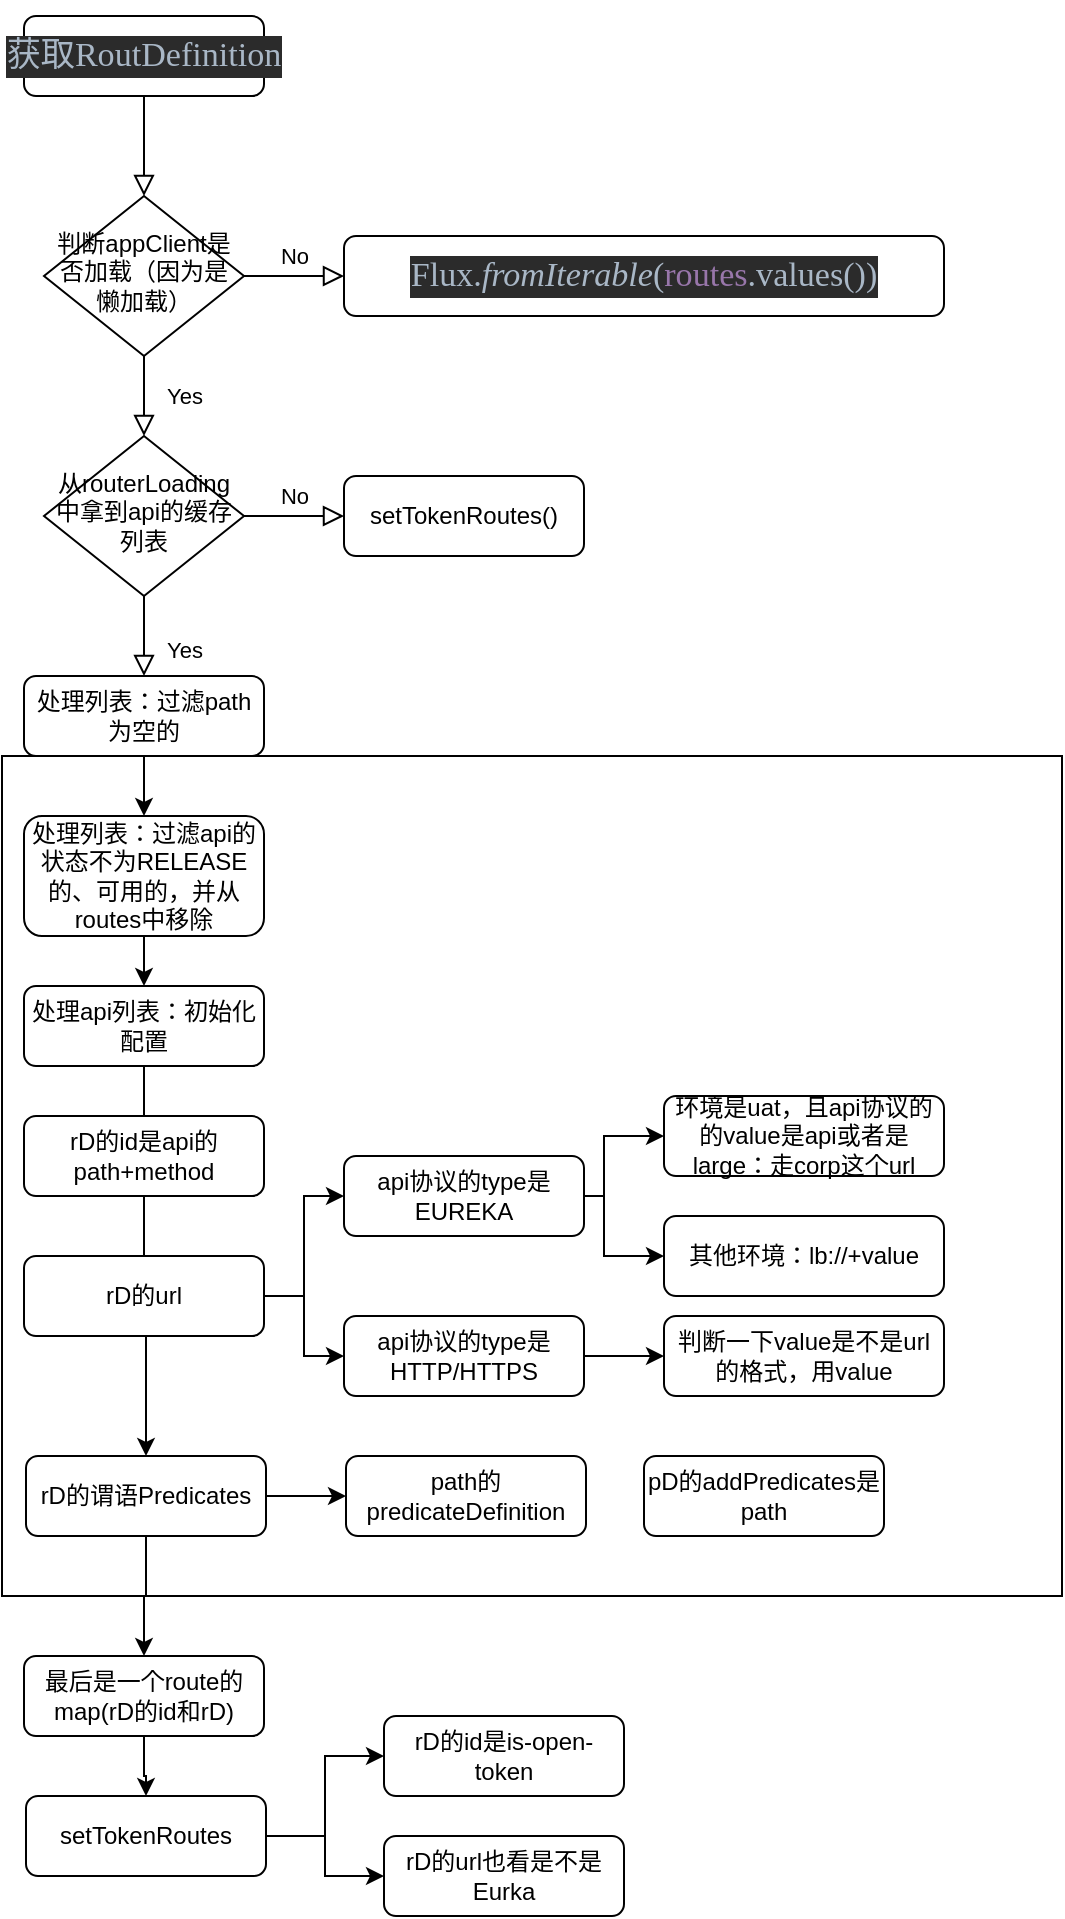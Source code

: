 <mxfile version="14.4.2" type="github">
  <diagram id="C5RBs43oDa-KdzZeNtuy" name="Page-1">
    <mxGraphModel dx="946" dy="519" grid="1" gridSize="10" guides="1" tooltips="1" connect="1" arrows="1" fold="1" page="1" pageScale="1" pageWidth="827" pageHeight="1169" math="0" shadow="0">
      <root>
        <mxCell id="WIyWlLk6GJQsqaUBKTNV-0" />
        <mxCell id="WIyWlLk6GJQsqaUBKTNV-1" parent="WIyWlLk6GJQsqaUBKTNV-0" />
        <mxCell id="WIyWlLk6GJQsqaUBKTNV-2" value="" style="rounded=0;html=1;jettySize=auto;orthogonalLoop=1;fontSize=11;endArrow=block;endFill=0;endSize=8;strokeWidth=1;shadow=0;labelBackgroundColor=none;edgeStyle=orthogonalEdgeStyle;" parent="WIyWlLk6GJQsqaUBKTNV-1" source="WIyWlLk6GJQsqaUBKTNV-3" target="WIyWlLk6GJQsqaUBKTNV-6" edge="1">
          <mxGeometry relative="1" as="geometry" />
        </mxCell>
        <mxCell id="WIyWlLk6GJQsqaUBKTNV-3" value="&lt;pre style=&quot;background-color: #2b2b2b ; color: #a9b7c6 ; font-family: &amp;#34;jetbrains mono&amp;#34; ; font-size: 12.8pt&quot;&gt;获取RoutDefinition&lt;/pre&gt;" style="rounded=1;whiteSpace=wrap;html=1;fontSize=12;glass=0;strokeWidth=1;shadow=0;" parent="WIyWlLk6GJQsqaUBKTNV-1" vertex="1">
          <mxGeometry x="160" y="80" width="120" height="40" as="geometry" />
        </mxCell>
        <mxCell id="WIyWlLk6GJQsqaUBKTNV-4" value="Yes" style="rounded=0;html=1;jettySize=auto;orthogonalLoop=1;fontSize=11;endArrow=block;endFill=0;endSize=8;strokeWidth=1;shadow=0;labelBackgroundColor=none;edgeStyle=orthogonalEdgeStyle;" parent="WIyWlLk6GJQsqaUBKTNV-1" source="WIyWlLk6GJQsqaUBKTNV-6" target="WIyWlLk6GJQsqaUBKTNV-10" edge="1">
          <mxGeometry y="20" relative="1" as="geometry">
            <mxPoint as="offset" />
          </mxGeometry>
        </mxCell>
        <mxCell id="WIyWlLk6GJQsqaUBKTNV-5" value="No" style="edgeStyle=orthogonalEdgeStyle;rounded=0;html=1;jettySize=auto;orthogonalLoop=1;fontSize=11;endArrow=block;endFill=0;endSize=8;strokeWidth=1;shadow=0;labelBackgroundColor=none;" parent="WIyWlLk6GJQsqaUBKTNV-1" source="WIyWlLk6GJQsqaUBKTNV-6" target="WIyWlLk6GJQsqaUBKTNV-7" edge="1">
          <mxGeometry y="10" relative="1" as="geometry">
            <mxPoint as="offset" />
          </mxGeometry>
        </mxCell>
        <mxCell id="WIyWlLk6GJQsqaUBKTNV-6" value="判断appClient是否加载（因为是懒加载）" style="rhombus;whiteSpace=wrap;html=1;shadow=0;fontFamily=Helvetica;fontSize=12;align=center;strokeWidth=1;spacing=6;spacingTop=-4;" parent="WIyWlLk6GJQsqaUBKTNV-1" vertex="1">
          <mxGeometry x="170" y="170" width="100" height="80" as="geometry" />
        </mxCell>
        <mxCell id="WIyWlLk6GJQsqaUBKTNV-7" value="&lt;pre style=&quot;background-color: #2b2b2b ; color: #a9b7c6 ; font-family: &amp;#34;jetbrains mono&amp;#34; ; font-size: 12.8pt&quot;&gt;Flux.&lt;span style=&quot;font-style: italic&quot;&gt;fromIterable&lt;/span&gt;(&lt;span style=&quot;color: #9876aa&quot;&gt;routes&lt;/span&gt;.values())&lt;/pre&gt;" style="rounded=1;whiteSpace=wrap;html=1;fontSize=12;glass=0;strokeWidth=1;shadow=0;" parent="WIyWlLk6GJQsqaUBKTNV-1" vertex="1">
          <mxGeometry x="320" y="190" width="300" height="40" as="geometry" />
        </mxCell>
        <mxCell id="WIyWlLk6GJQsqaUBKTNV-8" value="Yes" style="rounded=0;html=1;jettySize=auto;orthogonalLoop=1;fontSize=11;endArrow=block;endFill=0;endSize=8;strokeWidth=1;shadow=0;labelBackgroundColor=none;edgeStyle=orthogonalEdgeStyle;" parent="WIyWlLk6GJQsqaUBKTNV-1" source="WIyWlLk6GJQsqaUBKTNV-10" target="WIyWlLk6GJQsqaUBKTNV-11" edge="1">
          <mxGeometry x="0.333" y="20" relative="1" as="geometry">
            <mxPoint as="offset" />
          </mxGeometry>
        </mxCell>
        <mxCell id="WIyWlLk6GJQsqaUBKTNV-9" value="No" style="edgeStyle=orthogonalEdgeStyle;rounded=0;html=1;jettySize=auto;orthogonalLoop=1;fontSize=11;endArrow=block;endFill=0;endSize=8;strokeWidth=1;shadow=0;labelBackgroundColor=none;" parent="WIyWlLk6GJQsqaUBKTNV-1" source="WIyWlLk6GJQsqaUBKTNV-10" target="WIyWlLk6GJQsqaUBKTNV-12" edge="1">
          <mxGeometry y="10" relative="1" as="geometry">
            <mxPoint as="offset" />
          </mxGeometry>
        </mxCell>
        <mxCell id="WIyWlLk6GJQsqaUBKTNV-10" value="从routerLoading中拿到api的缓存列表" style="rhombus;whiteSpace=wrap;html=1;shadow=0;fontFamily=Helvetica;fontSize=12;align=center;strokeWidth=1;spacing=6;spacingTop=-4;" parent="WIyWlLk6GJQsqaUBKTNV-1" vertex="1">
          <mxGeometry x="170" y="290" width="100" height="80" as="geometry" />
        </mxCell>
        <mxCell id="9ZSheL81D8G6lxp0giFI-1" value="" style="edgeStyle=orthogonalEdgeStyle;rounded=0;orthogonalLoop=1;jettySize=auto;html=1;" edge="1" parent="WIyWlLk6GJQsqaUBKTNV-1" source="WIyWlLk6GJQsqaUBKTNV-11" target="9ZSheL81D8G6lxp0giFI-0">
          <mxGeometry relative="1" as="geometry" />
        </mxCell>
        <mxCell id="WIyWlLk6GJQsqaUBKTNV-11" value="处理列表：过滤path为空的" style="rounded=1;whiteSpace=wrap;html=1;fontSize=12;glass=0;strokeWidth=1;shadow=0;" parent="WIyWlLk6GJQsqaUBKTNV-1" vertex="1">
          <mxGeometry x="160" y="410" width="120" height="40" as="geometry" />
        </mxCell>
        <mxCell id="WIyWlLk6GJQsqaUBKTNV-12" value="setTokenRoutes()" style="rounded=1;whiteSpace=wrap;html=1;fontSize=12;glass=0;strokeWidth=1;shadow=0;" parent="WIyWlLk6GJQsqaUBKTNV-1" vertex="1">
          <mxGeometry x="320" y="310" width="120" height="40" as="geometry" />
        </mxCell>
        <mxCell id="9ZSheL81D8G6lxp0giFI-3" value="" style="edgeStyle=orthogonalEdgeStyle;rounded=0;orthogonalLoop=1;jettySize=auto;html=1;" edge="1" parent="WIyWlLk6GJQsqaUBKTNV-1" source="9ZSheL81D8G6lxp0giFI-0" target="9ZSheL81D8G6lxp0giFI-2">
          <mxGeometry relative="1" as="geometry" />
        </mxCell>
        <mxCell id="9ZSheL81D8G6lxp0giFI-0" value="处理列表：过滤api的状态不为RELEASE的、可用的，并从routes中移除" style="rounded=1;whiteSpace=wrap;html=1;fontSize=12;glass=0;strokeWidth=1;shadow=0;" vertex="1" parent="WIyWlLk6GJQsqaUBKTNV-1">
          <mxGeometry x="160" y="480" width="120" height="60" as="geometry" />
        </mxCell>
        <mxCell id="9ZSheL81D8G6lxp0giFI-22" value="" style="edgeStyle=orthogonalEdgeStyle;rounded=0;orthogonalLoop=1;jettySize=auto;html=1;entryX=0.5;entryY=0;entryDx=0;entryDy=0;" edge="1" parent="WIyWlLk6GJQsqaUBKTNV-1" source="9ZSheL81D8G6lxp0giFI-2" target="9ZSheL81D8G6lxp0giFI-18">
          <mxGeometry relative="1" as="geometry" />
        </mxCell>
        <mxCell id="9ZSheL81D8G6lxp0giFI-2" value="处理api列表：初始化配置" style="rounded=1;whiteSpace=wrap;html=1;fontSize=12;glass=0;strokeWidth=1;shadow=0;" vertex="1" parent="WIyWlLk6GJQsqaUBKTNV-1">
          <mxGeometry x="160" y="565" width="120" height="40" as="geometry" />
        </mxCell>
        <mxCell id="9ZSheL81D8G6lxp0giFI-4" value="rD的id是api的path+method" style="rounded=1;whiteSpace=wrap;html=1;fontSize=12;glass=0;strokeWidth=1;shadow=0;" vertex="1" parent="WIyWlLk6GJQsqaUBKTNV-1">
          <mxGeometry x="160" y="630" width="120" height="40" as="geometry" />
        </mxCell>
        <mxCell id="9ZSheL81D8G6lxp0giFI-8" value="" style="edgeStyle=orthogonalEdgeStyle;rounded=0;orthogonalLoop=1;jettySize=auto;html=1;" edge="1" parent="WIyWlLk6GJQsqaUBKTNV-1" source="9ZSheL81D8G6lxp0giFI-5" target="9ZSheL81D8G6lxp0giFI-6">
          <mxGeometry relative="1" as="geometry">
            <Array as="points">
              <mxPoint x="300" y="720" />
              <mxPoint x="300" y="670" />
            </Array>
          </mxGeometry>
        </mxCell>
        <mxCell id="9ZSheL81D8G6lxp0giFI-14" style="edgeStyle=orthogonalEdgeStyle;rounded=0;orthogonalLoop=1;jettySize=auto;html=1;entryX=0;entryY=0.5;entryDx=0;entryDy=0;" edge="1" parent="WIyWlLk6GJQsqaUBKTNV-1" source="9ZSheL81D8G6lxp0giFI-5" target="9ZSheL81D8G6lxp0giFI-13">
          <mxGeometry relative="1" as="geometry" />
        </mxCell>
        <mxCell id="9ZSheL81D8G6lxp0giFI-5" value="rD的url" style="rounded=1;whiteSpace=wrap;html=1;fontSize=12;glass=0;strokeWidth=1;shadow=0;" vertex="1" parent="WIyWlLk6GJQsqaUBKTNV-1">
          <mxGeometry x="160" y="700" width="120" height="40" as="geometry" />
        </mxCell>
        <mxCell id="9ZSheL81D8G6lxp0giFI-9" value="" style="edgeStyle=orthogonalEdgeStyle;rounded=0;orthogonalLoop=1;jettySize=auto;html=1;" edge="1" parent="WIyWlLk6GJQsqaUBKTNV-1" source="9ZSheL81D8G6lxp0giFI-6" target="9ZSheL81D8G6lxp0giFI-7">
          <mxGeometry relative="1" as="geometry">
            <Array as="points">
              <mxPoint x="450" y="670" />
              <mxPoint x="450" y="640" />
            </Array>
          </mxGeometry>
        </mxCell>
        <mxCell id="9ZSheL81D8G6lxp0giFI-12" value="" style="edgeStyle=orthogonalEdgeStyle;rounded=0;orthogonalLoop=1;jettySize=auto;html=1;" edge="1" parent="WIyWlLk6GJQsqaUBKTNV-1" source="9ZSheL81D8G6lxp0giFI-6" target="9ZSheL81D8G6lxp0giFI-11">
          <mxGeometry relative="1" as="geometry">
            <Array as="points">
              <mxPoint x="450" y="670" />
              <mxPoint x="450" y="700" />
            </Array>
          </mxGeometry>
        </mxCell>
        <mxCell id="9ZSheL81D8G6lxp0giFI-6" value="api协议的type是EUREKA" style="rounded=1;whiteSpace=wrap;html=1;fontSize=12;glass=0;strokeWidth=1;shadow=0;" vertex="1" parent="WIyWlLk6GJQsqaUBKTNV-1">
          <mxGeometry x="320" y="650" width="120" height="40" as="geometry" />
        </mxCell>
        <mxCell id="9ZSheL81D8G6lxp0giFI-7" value="环境是uat，且api协议的的value是api或者是large：走corp这个url" style="rounded=1;whiteSpace=wrap;html=1;fontSize=12;glass=0;strokeWidth=1;shadow=0;" vertex="1" parent="WIyWlLk6GJQsqaUBKTNV-1">
          <mxGeometry x="480" y="620" width="140" height="40" as="geometry" />
        </mxCell>
        <mxCell id="9ZSheL81D8G6lxp0giFI-11" value="其他环境：lb://+value" style="rounded=1;whiteSpace=wrap;html=1;fontSize=12;glass=0;strokeWidth=1;shadow=0;" vertex="1" parent="WIyWlLk6GJQsqaUBKTNV-1">
          <mxGeometry x="480" y="680" width="140" height="40" as="geometry" />
        </mxCell>
        <mxCell id="9ZSheL81D8G6lxp0giFI-16" value="" style="edgeStyle=orthogonalEdgeStyle;rounded=0;orthogonalLoop=1;jettySize=auto;html=1;" edge="1" parent="WIyWlLk6GJQsqaUBKTNV-1" source="9ZSheL81D8G6lxp0giFI-13" target="9ZSheL81D8G6lxp0giFI-15">
          <mxGeometry relative="1" as="geometry" />
        </mxCell>
        <mxCell id="9ZSheL81D8G6lxp0giFI-13" value="api协议的type是HTTP/HTTPS" style="rounded=1;whiteSpace=wrap;html=1;fontSize=12;glass=0;strokeWidth=1;shadow=0;" vertex="1" parent="WIyWlLk6GJQsqaUBKTNV-1">
          <mxGeometry x="320" y="730" width="120" height="40" as="geometry" />
        </mxCell>
        <mxCell id="9ZSheL81D8G6lxp0giFI-15" value="判断一下value是不是url的格式，用value" style="rounded=1;whiteSpace=wrap;html=1;fontSize=12;glass=0;strokeWidth=1;shadow=0;" vertex="1" parent="WIyWlLk6GJQsqaUBKTNV-1">
          <mxGeometry x="480" y="730" width="140" height="40" as="geometry" />
        </mxCell>
        <mxCell id="9ZSheL81D8G6lxp0giFI-20" value="" style="edgeStyle=orthogonalEdgeStyle;rounded=0;orthogonalLoop=1;jettySize=auto;html=1;" edge="1" parent="WIyWlLk6GJQsqaUBKTNV-1" source="9ZSheL81D8G6lxp0giFI-18" target="9ZSheL81D8G6lxp0giFI-19">
          <mxGeometry relative="1" as="geometry" />
        </mxCell>
        <mxCell id="9ZSheL81D8G6lxp0giFI-31" value="" style="edgeStyle=orthogonalEdgeStyle;rounded=0;orthogonalLoop=1;jettySize=auto;html=1;" edge="1" parent="WIyWlLk6GJQsqaUBKTNV-1" source="9ZSheL81D8G6lxp0giFI-18" target="9ZSheL81D8G6lxp0giFI-30">
          <mxGeometry relative="1" as="geometry" />
        </mxCell>
        <mxCell id="9ZSheL81D8G6lxp0giFI-18" value="rD的谓语Predicates" style="rounded=1;whiteSpace=wrap;html=1;fontSize=12;glass=0;strokeWidth=1;shadow=0;" vertex="1" parent="WIyWlLk6GJQsqaUBKTNV-1">
          <mxGeometry x="161" y="800" width="120" height="40" as="geometry" />
        </mxCell>
        <mxCell id="9ZSheL81D8G6lxp0giFI-19" value="path的predicateDefinition" style="rounded=1;whiteSpace=wrap;html=1;fontSize=12;glass=0;strokeWidth=1;shadow=0;" vertex="1" parent="WIyWlLk6GJQsqaUBKTNV-1">
          <mxGeometry x="321" y="800" width="120" height="40" as="geometry" />
        </mxCell>
        <mxCell id="9ZSheL81D8G6lxp0giFI-28" value="" style="rounded=0;whiteSpace=wrap;html=1;fillColor=none;" vertex="1" parent="WIyWlLk6GJQsqaUBKTNV-1">
          <mxGeometry x="149" y="450" width="530" height="420" as="geometry" />
        </mxCell>
        <mxCell id="9ZSheL81D8G6lxp0giFI-38" value="" style="edgeStyle=orthogonalEdgeStyle;rounded=0;orthogonalLoop=1;jettySize=auto;html=1;" edge="1" parent="WIyWlLk6GJQsqaUBKTNV-1" source="9ZSheL81D8G6lxp0giFI-30" target="9ZSheL81D8G6lxp0giFI-32">
          <mxGeometry relative="1" as="geometry" />
        </mxCell>
        <mxCell id="9ZSheL81D8G6lxp0giFI-30" value="最后是一个route的map(rD的id和rD)" style="rounded=1;whiteSpace=wrap;html=1;fontSize=12;glass=0;strokeWidth=1;shadow=0;" vertex="1" parent="WIyWlLk6GJQsqaUBKTNV-1">
          <mxGeometry x="160" y="900" width="120" height="40" as="geometry" />
        </mxCell>
        <mxCell id="9ZSheL81D8G6lxp0giFI-36" value="" style="edgeStyle=orthogonalEdgeStyle;rounded=0;orthogonalLoop=1;jettySize=auto;html=1;entryX=0;entryY=0.5;entryDx=0;entryDy=0;" edge="1" parent="WIyWlLk6GJQsqaUBKTNV-1" source="9ZSheL81D8G6lxp0giFI-32" target="9ZSheL81D8G6lxp0giFI-33">
          <mxGeometry relative="1" as="geometry" />
        </mxCell>
        <mxCell id="9ZSheL81D8G6lxp0giFI-37" style="edgeStyle=orthogonalEdgeStyle;rounded=0;orthogonalLoop=1;jettySize=auto;html=1;" edge="1" parent="WIyWlLk6GJQsqaUBKTNV-1" source="9ZSheL81D8G6lxp0giFI-32" target="9ZSheL81D8G6lxp0giFI-35">
          <mxGeometry relative="1" as="geometry" />
        </mxCell>
        <mxCell id="9ZSheL81D8G6lxp0giFI-32" value="setTokenRoutes" style="rounded=1;whiteSpace=wrap;html=1;fontSize=12;glass=0;strokeWidth=1;shadow=0;" vertex="1" parent="WIyWlLk6GJQsqaUBKTNV-1">
          <mxGeometry x="161" y="970" width="120" height="40" as="geometry" />
        </mxCell>
        <mxCell id="9ZSheL81D8G6lxp0giFI-33" value="rD的id是is-open-token" style="rounded=1;whiteSpace=wrap;html=1;fontSize=12;glass=0;strokeWidth=1;shadow=0;" vertex="1" parent="WIyWlLk6GJQsqaUBKTNV-1">
          <mxGeometry x="340" y="930" width="120" height="40" as="geometry" />
        </mxCell>
        <mxCell id="9ZSheL81D8G6lxp0giFI-34" value="pD的addPredicates是path" style="rounded=1;whiteSpace=wrap;html=1;fontSize=12;glass=0;strokeWidth=1;shadow=0;" vertex="1" parent="WIyWlLk6GJQsqaUBKTNV-1">
          <mxGeometry x="470" y="800" width="120" height="40" as="geometry" />
        </mxCell>
        <mxCell id="9ZSheL81D8G6lxp0giFI-35" value="rD的url也看是不是Eurka" style="rounded=1;whiteSpace=wrap;html=1;fontSize=12;glass=0;strokeWidth=1;shadow=0;" vertex="1" parent="WIyWlLk6GJQsqaUBKTNV-1">
          <mxGeometry x="340" y="990" width="120" height="40" as="geometry" />
        </mxCell>
      </root>
    </mxGraphModel>
  </diagram>
</mxfile>
